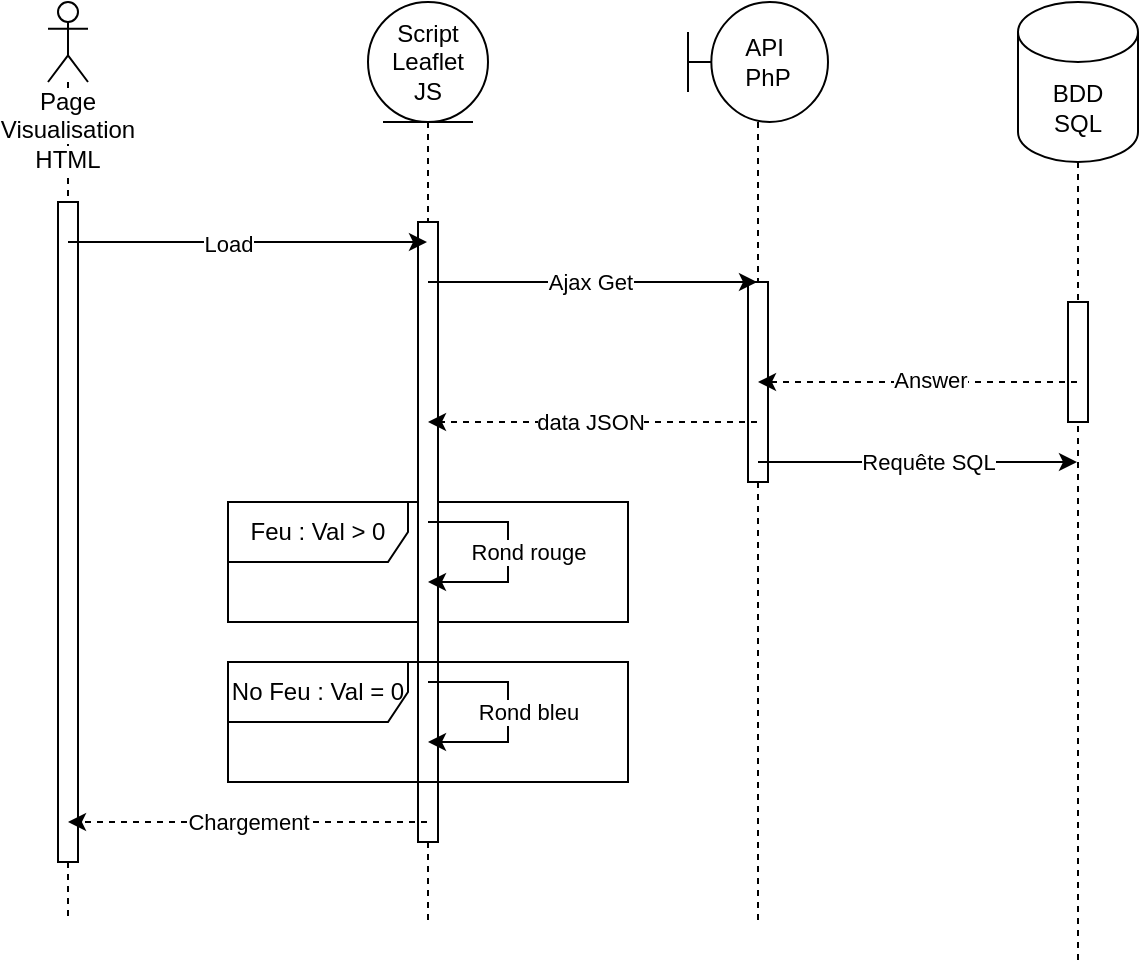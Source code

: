 <mxfile version="14.0.0" type="device"><diagram id="BLgHCjS3UiiIl4Xsg1gP" name="Page-1"><mxGraphModel dx="865" dy="423" grid="1" gridSize="10" guides="1" tooltips="1" connect="1" arrows="1" fold="1" page="1" pageScale="1" pageWidth="827" pageHeight="1169" math="0" shadow="0"><root><mxCell id="0"/><mxCell id="1" parent="0"/><mxCell id="Wb3PYqf7_qKJk8n8t4lY-33" value="Feu : Val &amp;gt; 0" style="shape=umlFrame;whiteSpace=wrap;html=1;width=90;height=30;shadow=0;" vertex="1" parent="1"><mxGeometry x="280" y="410" width="200" height="60" as="geometry"/></mxCell><mxCell id="Wb3PYqf7_qKJk8n8t4lY-6" value="" style="shape=umlLifeline;participant=umlBoundary;perimeter=lifelinePerimeter;whiteSpace=wrap;html=1;container=1;collapsible=0;recursiveResize=0;verticalAlign=top;spacingTop=36;outlineConnect=0;size=60;" vertex="1" parent="1"><mxGeometry x="510" y="160" width="70" height="460" as="geometry"/></mxCell><mxCell id="Wb3PYqf7_qKJk8n8t4lY-11" value="API&amp;nbsp;&lt;br&gt;PhP" style="text;html=1;strokeColor=none;fillColor=none;align=center;verticalAlign=middle;whiteSpace=wrap;rounded=0;" vertex="1" parent="Wb3PYqf7_qKJk8n8t4lY-6"><mxGeometry x="20" y="20" width="40" height="20" as="geometry"/></mxCell><mxCell id="Wb3PYqf7_qKJk8n8t4lY-21" value="" style="rounded=0;whiteSpace=wrap;html=1;" vertex="1" parent="1"><mxGeometry x="540" y="300" width="10" height="100" as="geometry"/></mxCell><mxCell id="Wb3PYqf7_qKJk8n8t4lY-8" value="" style="shape=umlLifeline;participant=umlEntity;perimeter=lifelinePerimeter;whiteSpace=wrap;html=1;container=1;collapsible=0;recursiveResize=0;verticalAlign=top;spacingTop=36;outlineConnect=0;size=60;" vertex="1" parent="1"><mxGeometry x="350" y="160" width="60" height="460" as="geometry"/></mxCell><mxCell id="Wb3PYqf7_qKJk8n8t4lY-12" value="Script Leaflet&lt;span style=&quot;font-size: 10px&quot;&gt;&lt;br&gt;&lt;/span&gt;JS" style="text;html=1;strokeColor=none;fillColor=none;align=center;verticalAlign=middle;whiteSpace=wrap;rounded=0;" vertex="1" parent="Wb3PYqf7_qKJk8n8t4lY-8"><mxGeometry x="10" y="20" width="40" height="20" as="geometry"/></mxCell><mxCell id="Wb3PYqf7_qKJk8n8t4lY-20" value="" style="rounded=0;whiteSpace=wrap;html=1;" vertex="1" parent="1"><mxGeometry x="375" y="270" width="10" height="310" as="geometry"/></mxCell><mxCell id="Wb3PYqf7_qKJk8n8t4lY-5" value="&lt;span style=&quot;background-color: rgb(255 , 255 , 255)&quot;&gt;Page Visualisation HTML&lt;/span&gt;" style="shape=umlLifeline;participant=umlActor;perimeter=lifelinePerimeter;whiteSpace=wrap;html=1;container=1;collapsible=0;recursiveResize=0;verticalAlign=top;spacingTop=36;outlineConnect=0;" vertex="1" parent="1"><mxGeometry x="190" y="160" width="20" height="460" as="geometry"/></mxCell><mxCell id="Wb3PYqf7_qKJk8n8t4lY-19" value="" style="rounded=0;whiteSpace=wrap;html=1;" vertex="1" parent="Wb3PYqf7_qKJk8n8t4lY-5"><mxGeometry x="5" y="100" width="10" height="330" as="geometry"/></mxCell><mxCell id="Wb3PYqf7_qKJk8n8t4lY-9" value="" style="shape=umlLifeline;participant=umlControl;perimeter=lifelinePerimeter;whiteSpace=wrap;html=1;container=1;collapsible=0;recursiveResize=0;verticalAlign=top;spacingTop=36;outlineConnect=0;" vertex="1" parent="1"><mxGeometry x="680" y="170" width="50" height="470" as="geometry"/></mxCell><mxCell id="Wb3PYqf7_qKJk8n8t4lY-22" value="" style="rounded=0;whiteSpace=wrap;html=1;" vertex="1" parent="Wb3PYqf7_qKJk8n8t4lY-9"><mxGeometry x="20" y="140" width="10" height="60" as="geometry"/></mxCell><mxCell id="Wb3PYqf7_qKJk8n8t4lY-2" value="BDD&lt;br&gt;SQL" style="shape=cylinder3;whiteSpace=wrap;html=1;boundedLbl=1;backgroundOutline=1;size=15;" vertex="1" parent="Wb3PYqf7_qKJk8n8t4lY-9"><mxGeometry x="-5" y="-10" width="60" height="80" as="geometry"/></mxCell><mxCell id="Wb3PYqf7_qKJk8n8t4lY-13" value="" style="endArrow=classic;html=1;" edge="1" parent="1" source="Wb3PYqf7_qKJk8n8t4lY-5" target="Wb3PYqf7_qKJk8n8t4lY-8"><mxGeometry width="50" height="50" relative="1" as="geometry"><mxPoint x="340" y="390" as="sourcePoint"/><mxPoint x="380" y="340" as="targetPoint"/><Array as="points"><mxPoint x="290" y="280"/></Array></mxGeometry></mxCell><mxCell id="Wb3PYqf7_qKJk8n8t4lY-23" value="Load" style="edgeLabel;html=1;align=center;verticalAlign=middle;resizable=0;points=[];" vertex="1" connectable="0" parent="Wb3PYqf7_qKJk8n8t4lY-13"><mxGeometry x="-0.293" y="-1" relative="1" as="geometry"><mxPoint x="16.74" as="offset"/></mxGeometry></mxCell><mxCell id="Wb3PYqf7_qKJk8n8t4lY-14" value="" style="endArrow=classic;html=1;" edge="1" parent="1" source="Wb3PYqf7_qKJk8n8t4lY-8" target="Wb3PYqf7_qKJk8n8t4lY-6"><mxGeometry width="50" height="50" relative="1" as="geometry"><mxPoint x="390" y="410" as="sourcePoint"/><mxPoint x="440" y="360" as="targetPoint"/><Array as="points"><mxPoint x="460" y="300"/></Array></mxGeometry></mxCell><mxCell id="Wb3PYqf7_qKJk8n8t4lY-24" value="Ajax Get" style="edgeLabel;html=1;align=center;verticalAlign=middle;resizable=0;points=[];" vertex="1" connectable="0" parent="Wb3PYqf7_qKJk8n8t4lY-14"><mxGeometry x="0.14" y="1" relative="1" as="geometry"><mxPoint x="-13.6" y="1" as="offset"/></mxGeometry></mxCell><mxCell id="Wb3PYqf7_qKJk8n8t4lY-15" value="" style="endArrow=classic;html=1;dashed=1;" edge="1" parent="1" source="Wb3PYqf7_qKJk8n8t4lY-6" target="Wb3PYqf7_qKJk8n8t4lY-8"><mxGeometry width="50" height="50" relative="1" as="geometry"><mxPoint x="440" y="450" as="sourcePoint"/><mxPoint x="490" y="400" as="targetPoint"/><Array as="points"><mxPoint x="460" y="370"/></Array></mxGeometry></mxCell><mxCell id="Wb3PYqf7_qKJk8n8t4lY-27" value="data JSON" style="edgeLabel;html=1;align=center;verticalAlign=middle;resizable=0;points=[];" vertex="1" connectable="0" parent="Wb3PYqf7_qKJk8n8t4lY-15"><mxGeometry x="-0.081" relative="1" as="geometry"><mxPoint x="-8.64" as="offset"/></mxGeometry></mxCell><mxCell id="Wb3PYqf7_qKJk8n8t4lY-16" value="" style="endArrow=classic;html=1;dashed=1;" edge="1" parent="1" source="Wb3PYqf7_qKJk8n8t4lY-8" target="Wb3PYqf7_qKJk8n8t4lY-5"><mxGeometry width="50" height="50" relative="1" as="geometry"><mxPoint x="340" y="390" as="sourcePoint"/><mxPoint x="390" y="340" as="targetPoint"/><Array as="points"><mxPoint x="330" y="570"/><mxPoint x="280" y="570"/></Array></mxGeometry></mxCell><mxCell id="Wb3PYqf7_qKJk8n8t4lY-28" value="Chargement" style="edgeLabel;html=1;align=center;verticalAlign=middle;resizable=0;points=[];" vertex="1" connectable="0" parent="Wb3PYqf7_qKJk8n8t4lY-16"><mxGeometry x="0.263" y="-2" relative="1" as="geometry"><mxPoint x="23.6" y="2" as="offset"/></mxGeometry></mxCell><mxCell id="Wb3PYqf7_qKJk8n8t4lY-17" value="" style="endArrow=classic;html=1;" edge="1" parent="1" source="Wb3PYqf7_qKJk8n8t4lY-6" target="Wb3PYqf7_qKJk8n8t4lY-9"><mxGeometry width="50" height="50" relative="1" as="geometry"><mxPoint x="590" y="350" as="sourcePoint"/><mxPoint x="640" y="300" as="targetPoint"/></mxGeometry></mxCell><mxCell id="Wb3PYqf7_qKJk8n8t4lY-25" value="Requête SQL" style="edgeLabel;html=1;align=center;verticalAlign=middle;resizable=0;points=[];" vertex="1" connectable="0" parent="Wb3PYqf7_qKJk8n8t4lY-17"><mxGeometry x="-0.172" y="-1" relative="1" as="geometry"><mxPoint x="18.98" y="-1" as="offset"/></mxGeometry></mxCell><mxCell id="Wb3PYqf7_qKJk8n8t4lY-18" value="" style="endArrow=classic;html=1;dashed=1;" edge="1" parent="1" source="Wb3PYqf7_qKJk8n8t4lY-9" target="Wb3PYqf7_qKJk8n8t4lY-6"><mxGeometry width="50" height="50" relative="1" as="geometry"><mxPoint x="620" y="420" as="sourcePoint"/><mxPoint x="670" y="370" as="targetPoint"/><Array as="points"><mxPoint x="620" y="350"/></Array></mxGeometry></mxCell><mxCell id="Wb3PYqf7_qKJk8n8t4lY-26" value="Answer" style="edgeLabel;html=1;align=center;verticalAlign=middle;resizable=0;points=[];" vertex="1" connectable="0" parent="Wb3PYqf7_qKJk8n8t4lY-18"><mxGeometry x="-0.07" y="-1" relative="1" as="geometry"><mxPoint as="offset"/></mxGeometry></mxCell><mxCell id="Wb3PYqf7_qKJk8n8t4lY-29" value="" style="endArrow=classic;html=1;rounded=0;" edge="1" parent="1" source="Wb3PYqf7_qKJk8n8t4lY-8" target="Wb3PYqf7_qKJk8n8t4lY-8"><mxGeometry width="50" height="50" relative="1" as="geometry"><mxPoint x="380" y="430" as="sourcePoint"/><mxPoint x="430" y="380" as="targetPoint"/><Array as="points"><mxPoint x="400" y="420"/><mxPoint x="420" y="420"/><mxPoint x="420" y="450"/><mxPoint x="400" y="450"/></Array></mxGeometry></mxCell><mxCell id="Wb3PYqf7_qKJk8n8t4lY-30" value="Rond rouge" style="edgeLabel;html=1;align=center;verticalAlign=middle;resizable=0;points=[];" vertex="1" connectable="0" parent="Wb3PYqf7_qKJk8n8t4lY-29"><mxGeometry x="0.156" relative="1" as="geometry"><mxPoint x="10" y="-8.36" as="offset"/></mxGeometry></mxCell><mxCell id="Wb3PYqf7_qKJk8n8t4lY-31" value="" style="endArrow=classic;html=1;rounded=0;" edge="1" parent="1" source="Wb3PYqf7_qKJk8n8t4lY-8" target="Wb3PYqf7_qKJk8n8t4lY-8"><mxGeometry width="50" height="50" relative="1" as="geometry"><mxPoint x="384.999" y="500" as="sourcePoint"/><mxPoint x="384.999" y="530" as="targetPoint"/><Array as="points"><mxPoint x="420" y="500"/><mxPoint x="420" y="530"/></Array></mxGeometry></mxCell><mxCell id="Wb3PYqf7_qKJk8n8t4lY-32" value="Rond bleu" style="edgeLabel;html=1;align=center;verticalAlign=middle;resizable=0;points=[];" vertex="1" connectable="0" parent="Wb3PYqf7_qKJk8n8t4lY-31"><mxGeometry x="0.156" relative="1" as="geometry"><mxPoint x="10" y="-8.36" as="offset"/></mxGeometry></mxCell><mxCell id="Wb3PYqf7_qKJk8n8t4lY-34" value="No Feu : Val = 0" style="shape=umlFrame;whiteSpace=wrap;html=1;width=90;height=30;shadow=0;" vertex="1" parent="1"><mxGeometry x="280" y="490" width="200" height="60" as="geometry"/></mxCell></root></mxGraphModel></diagram></mxfile>